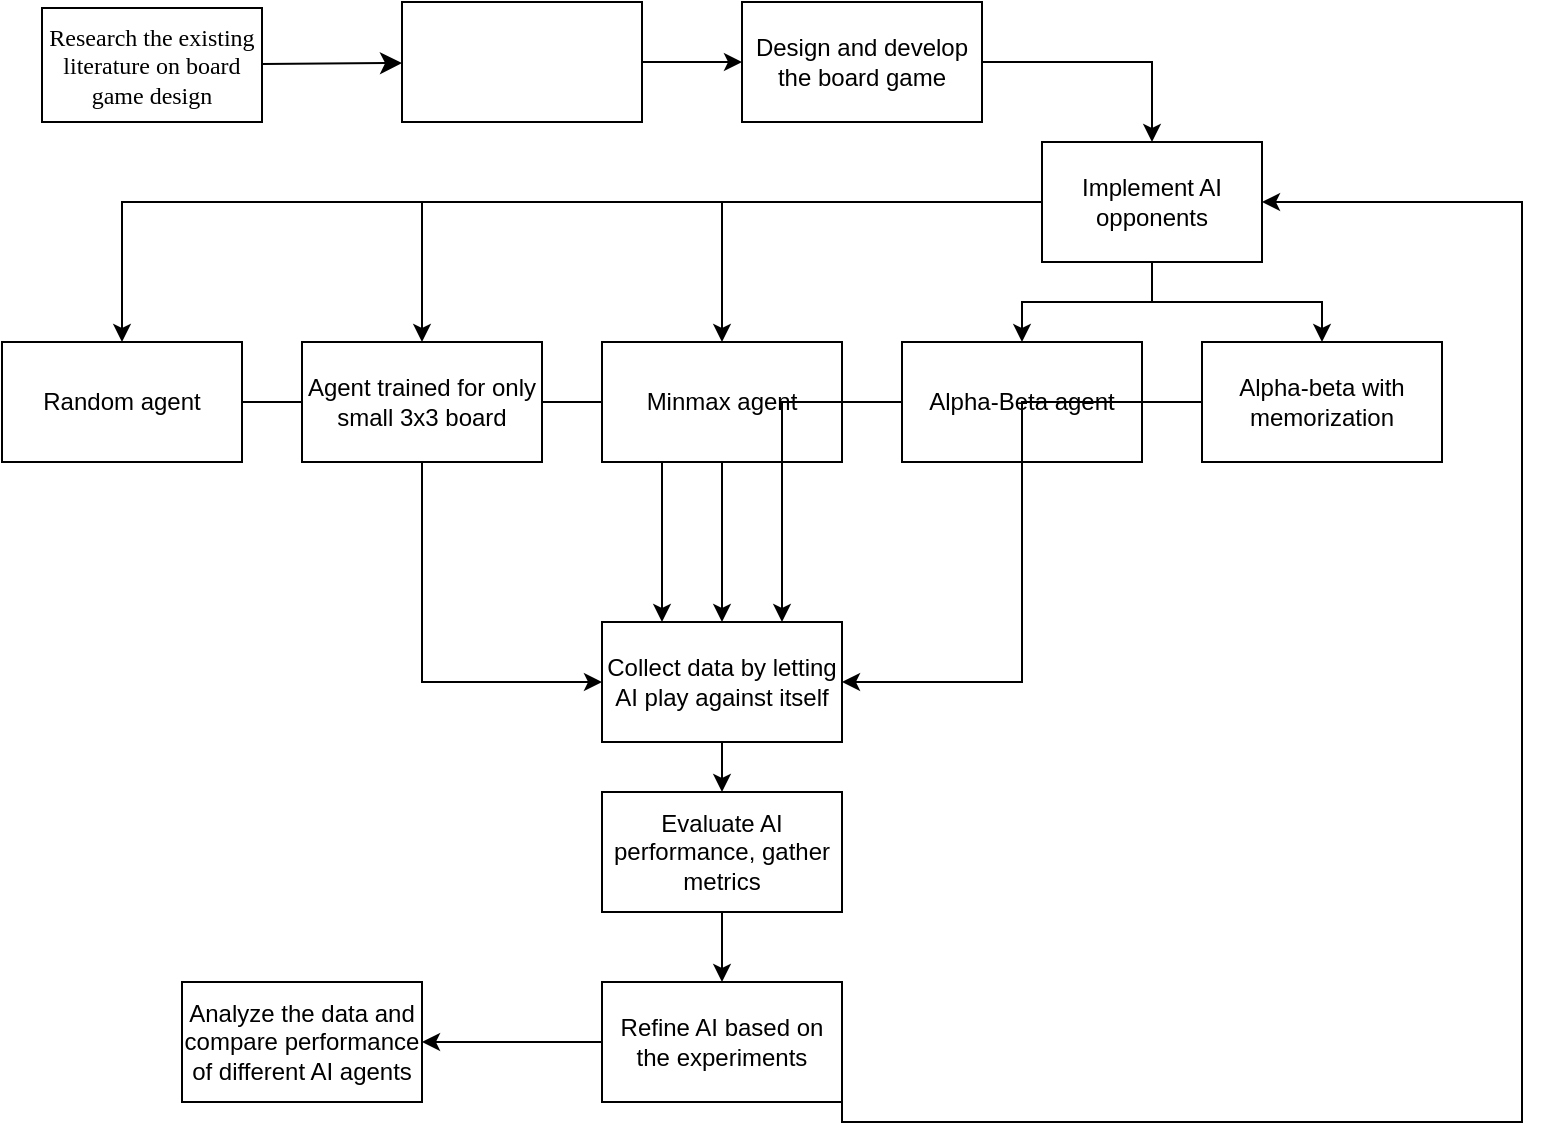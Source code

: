 <mxfile version="21.5.0" type="device">
  <diagram name="Page-1" id="52a04d89-c75d-2922-d76d-85b35f80e030">
    <mxGraphModel dx="1242" dy="796" grid="1" gridSize="10" guides="1" tooltips="1" connect="1" arrows="1" fold="1" page="1" pageScale="1" pageWidth="1100" pageHeight="850" background="none" math="0" shadow="0">
      <root>
        <mxCell id="0" />
        <mxCell id="1" parent="0" />
        <mxCell id="1fdf3b25b50cf41e-27" style="edgeStyle=none;html=1;labelBackgroundColor=none;startFill=0;startSize=8;endFill=1;endSize=8;fontFamily=Verdana;fontSize=12;" parent="1" source="17472293e6e8944d-30" target="FbzcXLJzpMlFmON38h0d-1" edge="1">
          <mxGeometry relative="1" as="geometry">
            <mxPoint x="390" y="62.72" as="targetPoint" />
          </mxGeometry>
        </mxCell>
        <mxCell id="17472293e6e8944d-30" value="Research the existing literature on board game design" style="whiteSpace=wrap;html=1;rounded=0;shadow=0;comic=0;labelBackgroundColor=none;strokeWidth=1;fontFamily=Verdana;fontSize=12;align=center;" parent="1" vertex="1">
          <mxGeometry x="30" y="33" width="110" height="57" as="geometry" />
        </mxCell>
        <mxCell id="FbzcXLJzpMlFmON38h0d-5" value="" style="edgeStyle=orthogonalEdgeStyle;rounded=0;orthogonalLoop=1;jettySize=auto;html=1;" parent="1" source="FbzcXLJzpMlFmON38h0d-1" target="FbzcXLJzpMlFmON38h0d-4" edge="1">
          <mxGeometry relative="1" as="geometry" />
        </mxCell>
        <mxCell id="FbzcXLJzpMlFmON38h0d-1" value="&lt;div style=&quot;text-align: left;&quot;&gt;&lt;font face=&quot;Söhne, ui-sans-serif, system-ui, -apple-system, Segoe UI, Roboto, Ubuntu, Cantarell, Noto Sans, sans-serif, Helvetica Neue, Arial, Apple Color Emoji, Segoe UI Emoji, Segoe UI Symbol, Noto Color Emoji&quot; color=&quot;#ffffff&quot;&gt;Analyze different AI approaches suitable for the board game&lt;/font&gt;&lt;br&gt;&lt;/div&gt;" style="rounded=0;whiteSpace=wrap;html=1;" parent="1" vertex="1">
          <mxGeometry x="210" y="30.0" width="120" height="60" as="geometry" />
        </mxCell>
        <mxCell id="FbzcXLJzpMlFmON38h0d-7" value="" style="edgeStyle=orthogonalEdgeStyle;rounded=0;orthogonalLoop=1;jettySize=auto;html=1;" parent="1" source="FbzcXLJzpMlFmON38h0d-4" target="FbzcXLJzpMlFmON38h0d-6" edge="1">
          <mxGeometry relative="1" as="geometry" />
        </mxCell>
        <mxCell id="FbzcXLJzpMlFmON38h0d-4" value="Design and develop the board game" style="whiteSpace=wrap;html=1;rounded=0;" parent="1" vertex="1">
          <mxGeometry x="380" y="30.0" width="120" height="60" as="geometry" />
        </mxCell>
        <mxCell id="A6NxPB_Ag9_2qDe2lWld-5" value="" style="edgeStyle=orthogonalEdgeStyle;rounded=0;orthogonalLoop=1;jettySize=auto;html=1;entryX=0.5;entryY=0;entryDx=0;entryDy=0;" edge="1" parent="1" source="FbzcXLJzpMlFmON38h0d-6" target="A6NxPB_Ag9_2qDe2lWld-2">
          <mxGeometry relative="1" as="geometry" />
        </mxCell>
        <mxCell id="A6NxPB_Ag9_2qDe2lWld-8" style="edgeStyle=orthogonalEdgeStyle;rounded=0;orthogonalLoop=1;jettySize=auto;html=1;entryX=0.5;entryY=0;entryDx=0;entryDy=0;" edge="1" parent="1" source="FbzcXLJzpMlFmON38h0d-6" target="A6NxPB_Ag9_2qDe2lWld-3">
          <mxGeometry relative="1" as="geometry" />
        </mxCell>
        <mxCell id="A6NxPB_Ag9_2qDe2lWld-11" style="edgeStyle=orthogonalEdgeStyle;rounded=0;orthogonalLoop=1;jettySize=auto;html=1;entryX=0.5;entryY=0;entryDx=0;entryDy=0;" edge="1" parent="1" source="FbzcXLJzpMlFmON38h0d-6" target="A6NxPB_Ag9_2qDe2lWld-9">
          <mxGeometry relative="1" as="geometry" />
        </mxCell>
        <mxCell id="A6NxPB_Ag9_2qDe2lWld-12" style="edgeStyle=orthogonalEdgeStyle;rounded=0;orthogonalLoop=1;jettySize=auto;html=1;entryX=0.5;entryY=0;entryDx=0;entryDy=0;" edge="1" parent="1" source="FbzcXLJzpMlFmON38h0d-6" target="A6NxPB_Ag9_2qDe2lWld-10">
          <mxGeometry relative="1" as="geometry" />
        </mxCell>
        <mxCell id="A6NxPB_Ag9_2qDe2lWld-15" style="edgeStyle=orthogonalEdgeStyle;rounded=0;orthogonalLoop=1;jettySize=auto;html=1;entryX=0.5;entryY=0;entryDx=0;entryDy=0;" edge="1" parent="1" source="FbzcXLJzpMlFmON38h0d-6" target="A6NxPB_Ag9_2qDe2lWld-1">
          <mxGeometry relative="1" as="geometry" />
        </mxCell>
        <mxCell id="FbzcXLJzpMlFmON38h0d-6" value="Implement AI opponents" style="whiteSpace=wrap;html=1;rounded=0;" parent="1" vertex="1">
          <mxGeometry x="530" y="100" width="110" height="60" as="geometry" />
        </mxCell>
        <mxCell id="FbzcXLJzpMlFmON38h0d-12" value="" style="edgeStyle=orthogonalEdgeStyle;rounded=0;orthogonalLoop=1;jettySize=auto;html=1;" parent="1" source="FbzcXLJzpMlFmON38h0d-9" target="FbzcXLJzpMlFmON38h0d-11" edge="1">
          <mxGeometry relative="1" as="geometry" />
        </mxCell>
        <mxCell id="FbzcXLJzpMlFmON38h0d-9" value="Collect data by letting AI play against itself" style="rounded=0;whiteSpace=wrap;html=1;" parent="1" vertex="1">
          <mxGeometry x="310" y="340" width="120" height="60" as="geometry" />
        </mxCell>
        <mxCell id="FbzcXLJzpMlFmON38h0d-14" value="" style="edgeStyle=orthogonalEdgeStyle;rounded=0;orthogonalLoop=1;jettySize=auto;html=1;" parent="1" source="FbzcXLJzpMlFmON38h0d-11" target="FbzcXLJzpMlFmON38h0d-13" edge="1">
          <mxGeometry relative="1" as="geometry" />
        </mxCell>
        <mxCell id="FbzcXLJzpMlFmON38h0d-11" value="Evaluate AI performance, gather metrics" style="whiteSpace=wrap;html=1;rounded=0;" parent="1" vertex="1">
          <mxGeometry x="310" y="425" width="120" height="60" as="geometry" />
        </mxCell>
        <mxCell id="FbzcXLJzpMlFmON38h0d-16" value="" style="edgeStyle=orthogonalEdgeStyle;rounded=0;orthogonalLoop=1;jettySize=auto;html=1;" parent="1" source="FbzcXLJzpMlFmON38h0d-13" target="FbzcXLJzpMlFmON38h0d-15" edge="1">
          <mxGeometry relative="1" as="geometry" />
        </mxCell>
        <mxCell id="A6NxPB_Ag9_2qDe2lWld-30" style="edgeStyle=orthogonalEdgeStyle;rounded=0;orthogonalLoop=1;jettySize=auto;html=1;entryX=1;entryY=0.5;entryDx=0;entryDy=0;exitX=1;exitY=0.5;exitDx=0;exitDy=0;" edge="1" parent="1" source="FbzcXLJzpMlFmON38h0d-13" target="FbzcXLJzpMlFmON38h0d-6">
          <mxGeometry relative="1" as="geometry">
            <Array as="points">
              <mxPoint x="430" y="590" />
              <mxPoint x="770" y="590" />
              <mxPoint x="770" y="130" />
            </Array>
          </mxGeometry>
        </mxCell>
        <mxCell id="FbzcXLJzpMlFmON38h0d-13" value="Refine AI based on the experiments" style="whiteSpace=wrap;html=1;rounded=0;" parent="1" vertex="1">
          <mxGeometry x="310" y="520" width="120" height="60" as="geometry" />
        </mxCell>
        <mxCell id="FbzcXLJzpMlFmON38h0d-15" value="Analyze the data and compare performance of different AI agents" style="whiteSpace=wrap;html=1;rounded=0;" parent="1" vertex="1">
          <mxGeometry x="100" y="520" width="120" height="60" as="geometry" />
        </mxCell>
        <mxCell id="A6NxPB_Ag9_2qDe2lWld-24" style="edgeStyle=orthogonalEdgeStyle;rounded=0;orthogonalLoop=1;jettySize=auto;html=1;entryX=0;entryY=0.5;entryDx=0;entryDy=0;" edge="1" parent="1" source="A6NxPB_Ag9_2qDe2lWld-1" target="FbzcXLJzpMlFmON38h0d-9">
          <mxGeometry relative="1" as="geometry" />
        </mxCell>
        <mxCell id="A6NxPB_Ag9_2qDe2lWld-1" value="Random agent" style="rounded=0;whiteSpace=wrap;html=1;" vertex="1" parent="1">
          <mxGeometry x="10" y="200" width="120" height="60" as="geometry" />
        </mxCell>
        <mxCell id="A6NxPB_Ag9_2qDe2lWld-25" style="edgeStyle=orthogonalEdgeStyle;rounded=0;orthogonalLoop=1;jettySize=auto;html=1;entryX=0.25;entryY=0;entryDx=0;entryDy=0;" edge="1" parent="1" source="A6NxPB_Ag9_2qDe2lWld-2" target="FbzcXLJzpMlFmON38h0d-9">
          <mxGeometry relative="1" as="geometry" />
        </mxCell>
        <mxCell id="A6NxPB_Ag9_2qDe2lWld-2" value="Agent trained for only small 3x3 board" style="rounded=0;whiteSpace=wrap;html=1;" vertex="1" parent="1">
          <mxGeometry x="160" y="200" width="120" height="60" as="geometry" />
        </mxCell>
        <mxCell id="A6NxPB_Ag9_2qDe2lWld-26" style="edgeStyle=orthogonalEdgeStyle;rounded=0;orthogonalLoop=1;jettySize=auto;html=1;entryX=0.5;entryY=0;entryDx=0;entryDy=0;" edge="1" parent="1" source="A6NxPB_Ag9_2qDe2lWld-3" target="FbzcXLJzpMlFmON38h0d-9">
          <mxGeometry relative="1" as="geometry" />
        </mxCell>
        <mxCell id="A6NxPB_Ag9_2qDe2lWld-3" value="Minmax agent" style="rounded=0;whiteSpace=wrap;html=1;" vertex="1" parent="1">
          <mxGeometry x="310" y="200" width="120" height="60" as="geometry" />
        </mxCell>
        <mxCell id="A6NxPB_Ag9_2qDe2lWld-27" style="edgeStyle=orthogonalEdgeStyle;rounded=0;orthogonalLoop=1;jettySize=auto;html=1;entryX=0.75;entryY=0;entryDx=0;entryDy=0;" edge="1" parent="1" source="A6NxPB_Ag9_2qDe2lWld-9" target="FbzcXLJzpMlFmON38h0d-9">
          <mxGeometry relative="1" as="geometry" />
        </mxCell>
        <mxCell id="A6NxPB_Ag9_2qDe2lWld-9" value="Alpha-Beta agent" style="rounded=0;whiteSpace=wrap;html=1;" vertex="1" parent="1">
          <mxGeometry x="460" y="200" width="120" height="60" as="geometry" />
        </mxCell>
        <mxCell id="A6NxPB_Ag9_2qDe2lWld-28" style="edgeStyle=orthogonalEdgeStyle;rounded=0;orthogonalLoop=1;jettySize=auto;html=1;entryX=1;entryY=0.5;entryDx=0;entryDy=0;" edge="1" parent="1" source="A6NxPB_Ag9_2qDe2lWld-10" target="FbzcXLJzpMlFmON38h0d-9">
          <mxGeometry relative="1" as="geometry" />
        </mxCell>
        <mxCell id="A6NxPB_Ag9_2qDe2lWld-10" value="Alpha-beta with memorization" style="rounded=0;whiteSpace=wrap;html=1;" vertex="1" parent="1">
          <mxGeometry x="610" y="200" width="120" height="60" as="geometry" />
        </mxCell>
      </root>
    </mxGraphModel>
  </diagram>
</mxfile>
